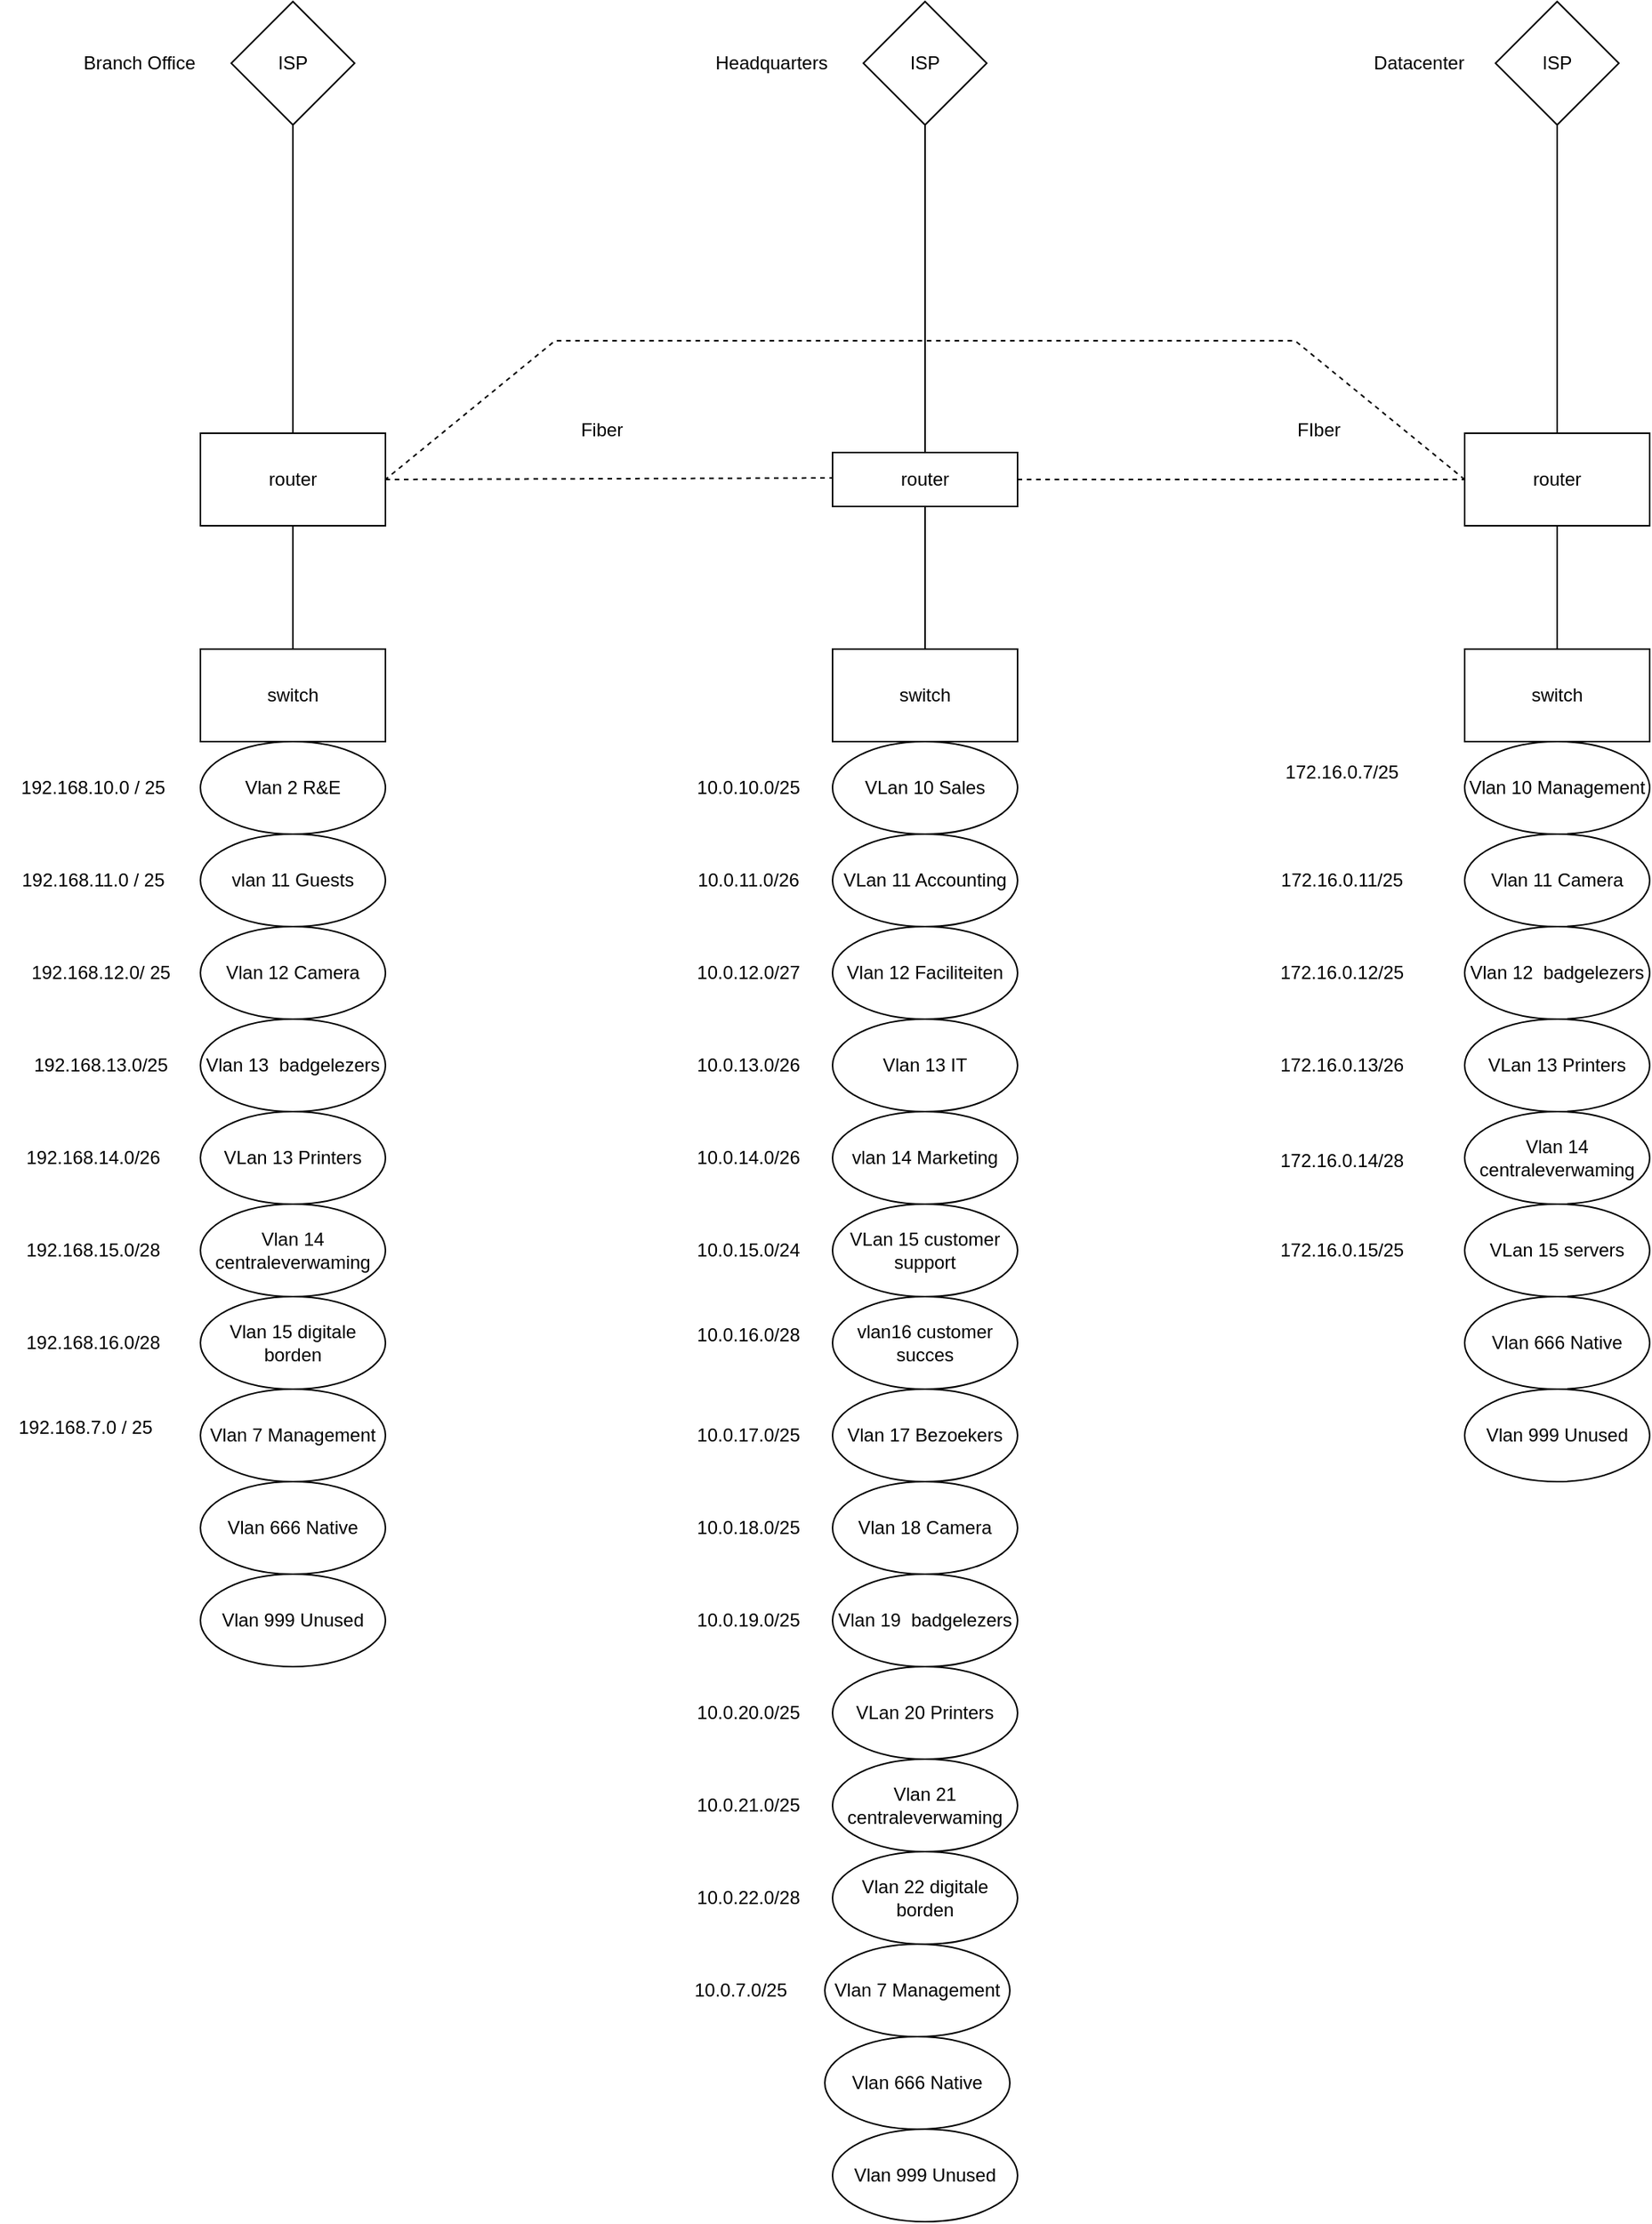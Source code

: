<mxfile version="20.3.6" type="github">
  <diagram id="ACtDSul0TYMXdz8cPgw9" name="Page-1">
    <mxGraphModel dx="1656" dy="872" grid="1" gridSize="10" guides="1" tooltips="1" connect="1" arrows="1" fold="1" page="1" pageScale="1" pageWidth="2336" pageHeight="1654" math="0" shadow="0">
      <root>
        <mxCell id="0" />
        <mxCell id="1" parent="0" />
        <mxCell id="I3mY_iz7zY3xU5YZPIfy-1" value="router" style="rounded=0;whiteSpace=wrap;html=1;" parent="1" vertex="1">
          <mxGeometry x="570" y="340" width="120" height="60" as="geometry" />
        </mxCell>
        <mxCell id="I3mY_iz7zY3xU5YZPIfy-2" value="router" style="rounded=0;whiteSpace=wrap;html=1;" parent="1" vertex="1">
          <mxGeometry x="980" y="352.5" width="120" height="35" as="geometry" />
        </mxCell>
        <mxCell id="I3mY_iz7zY3xU5YZPIfy-3" value="router" style="rounded=0;whiteSpace=wrap;html=1;" parent="1" vertex="1">
          <mxGeometry x="1390" y="340" width="120" height="60" as="geometry" />
        </mxCell>
        <mxCell id="I3mY_iz7zY3xU5YZPIfy-4" value="switch" style="rounded=0;whiteSpace=wrap;html=1;" parent="1" vertex="1">
          <mxGeometry x="570" y="480" width="120" height="60" as="geometry" />
        </mxCell>
        <mxCell id="I3mY_iz7zY3xU5YZPIfy-5" value="switch" style="rounded=0;whiteSpace=wrap;html=1;" parent="1" vertex="1">
          <mxGeometry x="980" y="480" width="120" height="60" as="geometry" />
        </mxCell>
        <mxCell id="I3mY_iz7zY3xU5YZPIfy-6" value="switch" style="rounded=0;whiteSpace=wrap;html=1;" parent="1" vertex="1">
          <mxGeometry x="1390" y="480" width="120" height="60" as="geometry" />
        </mxCell>
        <mxCell id="I3mY_iz7zY3xU5YZPIfy-7" value="Datacenter" style="text;html=1;align=center;verticalAlign=middle;resizable=0;points=[];autosize=1;strokeColor=none;fillColor=none;" parent="1" vertex="1">
          <mxGeometry x="1320" y="85" width="80" height="30" as="geometry" />
        </mxCell>
        <mxCell id="I3mY_iz7zY3xU5YZPIfy-8" value="Headquarters" style="text;html=1;align=center;verticalAlign=middle;resizable=0;points=[];autosize=1;strokeColor=none;fillColor=none;" parent="1" vertex="1">
          <mxGeometry x="890" y="85" width="100" height="30" as="geometry" />
        </mxCell>
        <mxCell id="I3mY_iz7zY3xU5YZPIfy-9" value="Branch Office" style="text;html=1;align=center;verticalAlign=middle;resizable=0;points=[];autosize=1;strokeColor=none;fillColor=none;" parent="1" vertex="1">
          <mxGeometry x="480" y="85" width="100" height="30" as="geometry" />
        </mxCell>
        <mxCell id="I3mY_iz7zY3xU5YZPIfy-11" value="VLan 10 Sales" style="ellipse;whiteSpace=wrap;html=1;" parent="1" vertex="1">
          <mxGeometry x="980" y="540" width="120" height="60" as="geometry" />
        </mxCell>
        <mxCell id="I3mY_iz7zY3xU5YZPIfy-12" value="VLan 11 Accounting" style="ellipse;whiteSpace=wrap;html=1;" parent="1" vertex="1">
          <mxGeometry x="980" y="600" width="120" height="60" as="geometry" />
        </mxCell>
        <mxCell id="I3mY_iz7zY3xU5YZPIfy-13" value="Vlan 12 Faciliteiten" style="ellipse;whiteSpace=wrap;html=1;" parent="1" vertex="1">
          <mxGeometry x="980" y="660" width="120" height="60" as="geometry" />
        </mxCell>
        <mxCell id="I3mY_iz7zY3xU5YZPIfy-14" value="Vlan 13 IT" style="ellipse;whiteSpace=wrap;html=1;" parent="1" vertex="1">
          <mxGeometry x="980" y="720" width="120" height="60" as="geometry" />
        </mxCell>
        <mxCell id="I3mY_iz7zY3xU5YZPIfy-15" value="vlan 14 Marketing" style="ellipse;whiteSpace=wrap;html=1;" parent="1" vertex="1">
          <mxGeometry x="980" y="780" width="120" height="60" as="geometry" />
        </mxCell>
        <mxCell id="I3mY_iz7zY3xU5YZPIfy-16" value="VLan 15 customer support" style="ellipse;whiteSpace=wrap;html=1;" parent="1" vertex="1">
          <mxGeometry x="980" y="840" width="120" height="60" as="geometry" />
        </mxCell>
        <mxCell id="I3mY_iz7zY3xU5YZPIfy-17" value="vlan16 customer succes" style="ellipse;whiteSpace=wrap;html=1;" parent="1" vertex="1">
          <mxGeometry x="980" y="900" width="120" height="60" as="geometry" />
        </mxCell>
        <mxCell id="I3mY_iz7zY3xU5YZPIfy-19" value="&lt;span style=&quot;&quot;&gt;Vlan 999 Unused&lt;/span&gt;" style="ellipse;whiteSpace=wrap;html=1;" parent="1" vertex="1">
          <mxGeometry x="980" y="1440" width="120" height="60" as="geometry" />
        </mxCell>
        <mxCell id="I3mY_iz7zY3xU5YZPIfy-21" value="Vlan 7 Management" style="ellipse;whiteSpace=wrap;html=1;" parent="1" vertex="1">
          <mxGeometry x="975" y="1320" width="120" height="60" as="geometry" />
        </mxCell>
        <mxCell id="I3mY_iz7zY3xU5YZPIfy-23" value="Vlan 17 Bezoekers" style="ellipse;whiteSpace=wrap;html=1;" parent="1" vertex="1">
          <mxGeometry x="980" y="960" width="120" height="60" as="geometry" />
        </mxCell>
        <mxCell id="I3mY_iz7zY3xU5YZPIfy-24" value="Vlan 19&amp;nbsp; badgelezers" style="ellipse;whiteSpace=wrap;html=1;" parent="1" vertex="1">
          <mxGeometry x="980" y="1080" width="120" height="60" as="geometry" />
        </mxCell>
        <mxCell id="I3mY_iz7zY3xU5YZPIfy-25" value="Vlan 18 Camera" style="ellipse;whiteSpace=wrap;html=1;" parent="1" vertex="1">
          <mxGeometry x="980" y="1020" width="120" height="60" as="geometry" />
        </mxCell>
        <mxCell id="I3mY_iz7zY3xU5YZPIfy-26" value="VLan 20 Printers" style="ellipse;whiteSpace=wrap;html=1;" parent="1" vertex="1">
          <mxGeometry x="980" y="1140" width="120" height="60" as="geometry" />
        </mxCell>
        <mxCell id="I3mY_iz7zY3xU5YZPIfy-27" value="Vlan 21 centraleverwaming" style="ellipse;whiteSpace=wrap;html=1;" parent="1" vertex="1">
          <mxGeometry x="980" y="1200" width="120" height="60" as="geometry" />
        </mxCell>
        <mxCell id="I3mY_iz7zY3xU5YZPIfy-28" value="Vlan 22 digitale borden" style="ellipse;whiteSpace=wrap;html=1;" parent="1" vertex="1">
          <mxGeometry x="980" y="1260" width="120" height="60" as="geometry" />
        </mxCell>
        <mxCell id="I3mY_iz7zY3xU5YZPIfy-31" value="ISP" style="rhombus;whiteSpace=wrap;html=1;" parent="1" vertex="1">
          <mxGeometry x="1000" y="60" width="80" height="80" as="geometry" />
        </mxCell>
        <mxCell id="I3mY_iz7zY3xU5YZPIfy-32" value="ISP" style="rhombus;whiteSpace=wrap;html=1;" parent="1" vertex="1">
          <mxGeometry x="1410" y="60" width="80" height="80" as="geometry" />
        </mxCell>
        <mxCell id="I3mY_iz7zY3xU5YZPIfy-33" value="ISP" style="rhombus;whiteSpace=wrap;html=1;" parent="1" vertex="1">
          <mxGeometry x="590" y="60" width="80" height="80" as="geometry" />
        </mxCell>
        <mxCell id="I3mY_iz7zY3xU5YZPIfy-34" value="" style="endArrow=none;html=1;rounded=0;entryX=0.5;entryY=1;entryDx=0;entryDy=0;exitX=0.5;exitY=0;exitDx=0;exitDy=0;" parent="1" source="I3mY_iz7zY3xU5YZPIfy-1" target="I3mY_iz7zY3xU5YZPIfy-33" edge="1">
          <mxGeometry width="50" height="50" relative="1" as="geometry">
            <mxPoint x="760" y="230" as="sourcePoint" />
            <mxPoint x="810" y="180" as="targetPoint" />
          </mxGeometry>
        </mxCell>
        <mxCell id="I3mY_iz7zY3xU5YZPIfy-38" value="" style="endArrow=none;html=1;rounded=0;entryX=0.5;entryY=1;entryDx=0;entryDy=0;exitX=0.5;exitY=0;exitDx=0;exitDy=0;" parent="1" source="I3mY_iz7zY3xU5YZPIfy-2" target="I3mY_iz7zY3xU5YZPIfy-31" edge="1">
          <mxGeometry width="50" height="50" relative="1" as="geometry">
            <mxPoint x="990" y="240" as="sourcePoint" />
            <mxPoint x="810" y="180" as="targetPoint" />
          </mxGeometry>
        </mxCell>
        <mxCell id="I3mY_iz7zY3xU5YZPIfy-39" value="" style="endArrow=none;html=1;rounded=0;exitX=0.5;exitY=0;exitDx=0;exitDy=0;entryX=0.5;entryY=1;entryDx=0;entryDy=0;" parent="1" source="I3mY_iz7zY3xU5YZPIfy-3" target="I3mY_iz7zY3xU5YZPIfy-32" edge="1">
          <mxGeometry width="50" height="50" relative="1" as="geometry">
            <mxPoint x="1465" y="400" as="sourcePoint" />
            <mxPoint x="1410" y="210" as="targetPoint" />
          </mxGeometry>
        </mxCell>
        <mxCell id="I3mY_iz7zY3xU5YZPIfy-41" value="" style="endArrow=none;html=1;rounded=0;exitX=0.5;exitY=0;exitDx=0;exitDy=0;entryX=0.5;entryY=1;entryDx=0;entryDy=0;" parent="1" source="I3mY_iz7zY3xU5YZPIfy-5" target="I3mY_iz7zY3xU5YZPIfy-2" edge="1">
          <mxGeometry width="50" height="50" relative="1" as="geometry">
            <mxPoint x="760" y="230" as="sourcePoint" />
            <mxPoint x="810" y="180" as="targetPoint" />
          </mxGeometry>
        </mxCell>
        <mxCell id="I3mY_iz7zY3xU5YZPIfy-45" value="Fiber" style="text;html=1;align=center;verticalAlign=middle;resizable=0;points=[];autosize=1;strokeColor=none;fillColor=none;" parent="1" vertex="1">
          <mxGeometry x="805" y="322.5" width="50" height="30" as="geometry" />
        </mxCell>
        <mxCell id="I3mY_iz7zY3xU5YZPIfy-46" value="FIber" style="text;html=1;align=center;verticalAlign=middle;resizable=0;points=[];autosize=1;strokeColor=none;fillColor=none;" parent="1" vertex="1">
          <mxGeometry x="1270" y="322.5" width="50" height="30" as="geometry" />
        </mxCell>
        <mxCell id="I3mY_iz7zY3xU5YZPIfy-47" value="" style="endArrow=none;html=1;rounded=0;entryX=0.5;entryY=1;entryDx=0;entryDy=0;exitX=0.5;exitY=0;exitDx=0;exitDy=0;" parent="1" source="I3mY_iz7zY3xU5YZPIfy-6" target="I3mY_iz7zY3xU5YZPIfy-3" edge="1">
          <mxGeometry width="50" height="50" relative="1" as="geometry">
            <mxPoint x="790" y="540" as="sourcePoint" />
            <mxPoint x="840" y="490" as="targetPoint" />
          </mxGeometry>
        </mxCell>
        <mxCell id="I3mY_iz7zY3xU5YZPIfy-48" value="" style="endArrow=none;html=1;rounded=0;entryX=0.5;entryY=1;entryDx=0;entryDy=0;exitX=0.5;exitY=0;exitDx=0;exitDy=0;" parent="1" source="I3mY_iz7zY3xU5YZPIfy-4" target="I3mY_iz7zY3xU5YZPIfy-1" edge="1">
          <mxGeometry width="50" height="50" relative="1" as="geometry">
            <mxPoint x="820" y="750" as="sourcePoint" />
            <mxPoint x="870" y="700" as="targetPoint" />
          </mxGeometry>
        </mxCell>
        <mxCell id="I3mY_iz7zY3xU5YZPIfy-49" value="Vlan 2 R&amp;amp;E" style="ellipse;whiteSpace=wrap;html=1;" parent="1" vertex="1">
          <mxGeometry x="570" y="540" width="120" height="60" as="geometry" />
        </mxCell>
        <mxCell id="I3mY_iz7zY3xU5YZPIfy-50" value="vlan 11 Guests" style="ellipse;whiteSpace=wrap;html=1;" parent="1" vertex="1">
          <mxGeometry x="570" y="600" width="120" height="60" as="geometry" />
        </mxCell>
        <mxCell id="I3mY_iz7zY3xU5YZPIfy-55" value="&lt;span style=&quot;&quot;&gt;Vlan 999 Unused&lt;/span&gt;" style="ellipse;whiteSpace=wrap;html=1;" parent="1" vertex="1">
          <mxGeometry x="570" y="1080" width="120" height="60" as="geometry" />
        </mxCell>
        <mxCell id="I3mY_iz7zY3xU5YZPIfy-56" value="&lt;span style=&quot;&quot;&gt;Vlan 7 Management&lt;/span&gt;" style="ellipse;whiteSpace=wrap;html=1;" parent="1" vertex="1">
          <mxGeometry x="570" y="960" width="120" height="60" as="geometry" />
        </mxCell>
        <mxCell id="I3mY_iz7zY3xU5YZPIfy-58" value="Vlan 13&amp;nbsp; badgelezers" style="ellipse;whiteSpace=wrap;html=1;" parent="1" vertex="1">
          <mxGeometry x="570" y="720" width="120" height="60" as="geometry" />
        </mxCell>
        <mxCell id="I3mY_iz7zY3xU5YZPIfy-59" value="Vlan 12 Camera" style="ellipse;whiteSpace=wrap;html=1;" parent="1" vertex="1">
          <mxGeometry x="570" y="660" width="120" height="60" as="geometry" />
        </mxCell>
        <mxCell id="I3mY_iz7zY3xU5YZPIfy-60" value="VLan 13 Printers" style="ellipse;whiteSpace=wrap;html=1;" parent="1" vertex="1">
          <mxGeometry x="570" y="780" width="120" height="60" as="geometry" />
        </mxCell>
        <mxCell id="I3mY_iz7zY3xU5YZPIfy-61" value="Vlan 14 centraleverwaming" style="ellipse;whiteSpace=wrap;html=1;" parent="1" vertex="1">
          <mxGeometry x="570" y="840" width="120" height="60" as="geometry" />
        </mxCell>
        <mxCell id="I3mY_iz7zY3xU5YZPIfy-62" value="Vlan 15 digitale borden" style="ellipse;whiteSpace=wrap;html=1;" parent="1" vertex="1">
          <mxGeometry x="570" y="900" width="120" height="60" as="geometry" />
        </mxCell>
        <mxCell id="I3mY_iz7zY3xU5YZPIfy-63" value="Vlan 666 Native" style="ellipse;whiteSpace=wrap;html=1;" parent="1" vertex="1">
          <mxGeometry x="570" y="1020" width="120" height="60" as="geometry" />
        </mxCell>
        <mxCell id="I3mY_iz7zY3xU5YZPIfy-64" value="Vlan 666 Native" style="ellipse;whiteSpace=wrap;html=1;" parent="1" vertex="1">
          <mxGeometry x="975" y="1380" width="120" height="60" as="geometry" />
        </mxCell>
        <mxCell id="I3mY_iz7zY3xU5YZPIfy-65" value="&lt;span style=&quot;&quot;&gt;Vlan 10 Management&lt;/span&gt;" style="ellipse;whiteSpace=wrap;html=1;" parent="1" vertex="1">
          <mxGeometry x="1390" y="540" width="120" height="60" as="geometry" />
        </mxCell>
        <mxCell id="I3mY_iz7zY3xU5YZPIfy-66" value="&lt;span style=&quot;&quot;&gt;Vlan 999 Unused&lt;/span&gt;" style="ellipse;whiteSpace=wrap;html=1;" parent="1" vertex="1">
          <mxGeometry x="1390" y="960" width="120" height="60" as="geometry" />
        </mxCell>
        <mxCell id="I3mY_iz7zY3xU5YZPIfy-68" value="Vlan 12&amp;nbsp; badgelezers" style="ellipse;whiteSpace=wrap;html=1;" parent="1" vertex="1">
          <mxGeometry x="1390" y="660" width="120" height="60" as="geometry" />
        </mxCell>
        <mxCell id="I3mY_iz7zY3xU5YZPIfy-69" value="Vlan 11 Camera" style="ellipse;whiteSpace=wrap;html=1;" parent="1" vertex="1">
          <mxGeometry x="1390" y="600" width="120" height="60" as="geometry" />
        </mxCell>
        <mxCell id="I3mY_iz7zY3xU5YZPIfy-70" value="VLan 13 Printers" style="ellipse;whiteSpace=wrap;html=1;" parent="1" vertex="1">
          <mxGeometry x="1390" y="720" width="120" height="60" as="geometry" />
        </mxCell>
        <mxCell id="I3mY_iz7zY3xU5YZPIfy-71" value="Vlan 14 centraleverwaming" style="ellipse;whiteSpace=wrap;html=1;" parent="1" vertex="1">
          <mxGeometry x="1390" y="780" width="120" height="60" as="geometry" />
        </mxCell>
        <mxCell id="I3mY_iz7zY3xU5YZPIfy-73" value="VLan 15 servers" style="ellipse;whiteSpace=wrap;html=1;" parent="1" vertex="1">
          <mxGeometry x="1390" y="840" width="120" height="60" as="geometry" />
        </mxCell>
        <mxCell id="I3mY_iz7zY3xU5YZPIfy-75" value="10.0.10.0/25" style="text;html=1;align=center;verticalAlign=middle;resizable=0;points=[];autosize=1;strokeColor=none;fillColor=none;" parent="1" vertex="1">
          <mxGeometry x="880" y="555" width="90" height="30" as="geometry" />
        </mxCell>
        <mxCell id="I3mY_iz7zY3xU5YZPIfy-76" value="10.0.11.0/26" style="text;html=1;align=center;verticalAlign=middle;resizable=0;points=[];autosize=1;strokeColor=none;fillColor=none;" parent="1" vertex="1">
          <mxGeometry x="880" y="615" width="90" height="30" as="geometry" />
        </mxCell>
        <mxCell id="I3mY_iz7zY3xU5YZPIfy-77" value="10.0.12.0/27" style="text;html=1;align=center;verticalAlign=middle;resizable=0;points=[];autosize=1;strokeColor=none;fillColor=none;" parent="1" vertex="1">
          <mxGeometry x="880" y="675" width="90" height="30" as="geometry" />
        </mxCell>
        <mxCell id="I3mY_iz7zY3xU5YZPIfy-78" value="10.0.13.0/26" style="text;html=1;align=center;verticalAlign=middle;resizable=0;points=[];autosize=1;strokeColor=none;fillColor=none;" parent="1" vertex="1">
          <mxGeometry x="880" y="735" width="90" height="30" as="geometry" />
        </mxCell>
        <mxCell id="I3mY_iz7zY3xU5YZPIfy-79" value="10.0.14.0/26" style="text;html=1;align=center;verticalAlign=middle;resizable=0;points=[];autosize=1;strokeColor=none;fillColor=none;" parent="1" vertex="1">
          <mxGeometry x="880" y="795" width="90" height="30" as="geometry" />
        </mxCell>
        <mxCell id="I3mY_iz7zY3xU5YZPIfy-80" value="10.0.15.0/24" style="text;html=1;align=center;verticalAlign=middle;resizable=0;points=[];autosize=1;strokeColor=none;fillColor=none;" parent="1" vertex="1">
          <mxGeometry x="880" y="855" width="90" height="30" as="geometry" />
        </mxCell>
        <mxCell id="I3mY_iz7zY3xU5YZPIfy-81" value="10.0.16.0/28" style="text;html=1;align=center;verticalAlign=middle;resizable=0;points=[];autosize=1;strokeColor=none;fillColor=none;" parent="1" vertex="1">
          <mxGeometry x="880" y="910" width="90" height="30" as="geometry" />
        </mxCell>
        <mxCell id="I3mY_iz7zY3xU5YZPIfy-82" value="10.0.17.0/25" style="text;html=1;align=center;verticalAlign=middle;resizable=0;points=[];autosize=1;strokeColor=none;fillColor=none;" parent="1" vertex="1">
          <mxGeometry x="880" y="975" width="90" height="30" as="geometry" />
        </mxCell>
        <mxCell id="I3mY_iz7zY3xU5YZPIfy-83" value="10.0.18.0/25" style="text;html=1;align=center;verticalAlign=middle;resizable=0;points=[];autosize=1;strokeColor=none;fillColor=none;" parent="1" vertex="1">
          <mxGeometry x="880" y="1035" width="90" height="30" as="geometry" />
        </mxCell>
        <mxCell id="I3mY_iz7zY3xU5YZPIfy-84" value="10.0.19.0/25" style="text;html=1;align=center;verticalAlign=middle;resizable=0;points=[];autosize=1;strokeColor=none;fillColor=none;" parent="1" vertex="1">
          <mxGeometry x="880" y="1095" width="90" height="30" as="geometry" />
        </mxCell>
        <mxCell id="I3mY_iz7zY3xU5YZPIfy-85" value="10.0.20.0/25" style="text;html=1;align=center;verticalAlign=middle;resizable=0;points=[];autosize=1;strokeColor=none;fillColor=none;" parent="1" vertex="1">
          <mxGeometry x="880" y="1155" width="90" height="30" as="geometry" />
        </mxCell>
        <mxCell id="I3mY_iz7zY3xU5YZPIfy-86" value="10.0.21.0/25" style="text;html=1;align=center;verticalAlign=middle;resizable=0;points=[];autosize=1;strokeColor=none;fillColor=none;" parent="1" vertex="1">
          <mxGeometry x="880" y="1215" width="90" height="30" as="geometry" />
        </mxCell>
        <mxCell id="I3mY_iz7zY3xU5YZPIfy-87" value="10.0.22.0/28&lt;span style=&quot;color: rgba(0, 0, 0, 0); font-family: monospace; font-size: 0px; text-align: start;&quot;&gt;%3CmxGraphModel%3E%3Croot%3E%3CmxCell%20id%3D%220%22%2F%3E%3CmxCell%20id%3D%221%22%20parent%3D%220%22%2F%3E%3CmxCell%20id%3D%222%22%20value%3D%2210.0.21.0%2F25%22%20style%3D%22text%3Bhtml%3D1%3Balign%3Dcenter%3BverticalAlign%3Dmiddle%3Bresizable%3D0%3Bpoints%3D%5B%5D%3Bautosize%3D1%3BstrokeColor%3Dnone%3BfillColor%3Dnone%3B%22%20vertex%3D%221%22%20parent%3D%221%22%3E%3CmxGeometry%20x%3D%22880%22%20y%3D%221215%22%20width%3D%2290%22%20height%3D%2230%22%20as%3D%22geometry%22%2F%3E%3C%2FmxCell%3E%3C%2Froot%3E%3C%2FmxGraphModel%3E&lt;/span&gt;" style="text;html=1;align=center;verticalAlign=middle;resizable=0;points=[];autosize=1;strokeColor=none;fillColor=none;" parent="1" vertex="1">
          <mxGeometry x="880" y="1275" width="90" height="30" as="geometry" />
        </mxCell>
        <mxCell id="I3mY_iz7zY3xU5YZPIfy-89" value="10.0.7.0/25" style="text;html=1;align=center;verticalAlign=middle;resizable=0;points=[];autosize=1;strokeColor=none;fillColor=none;" parent="1" vertex="1">
          <mxGeometry x="880" y="1335" width="80" height="30" as="geometry" />
        </mxCell>
        <mxCell id="I3mY_iz7zY3xU5YZPIfy-91" value="192.168.10.0 / 25" style="text;html=1;align=center;verticalAlign=middle;resizable=0;points=[];autosize=1;strokeColor=none;fillColor=none;" parent="1" vertex="1">
          <mxGeometry x="440" y="555" width="120" height="30" as="geometry" />
        </mxCell>
        <mxCell id="I3mY_iz7zY3xU5YZPIfy-92" value="192.168.11.0 / 25" style="text;html=1;align=center;verticalAlign=middle;resizable=0;points=[];autosize=1;strokeColor=none;fillColor=none;" parent="1" vertex="1">
          <mxGeometry x="440" y="615" width="120" height="30" as="geometry" />
        </mxCell>
        <mxCell id="I3mY_iz7zY3xU5YZPIfy-93" value="192.168.7.0 / 25" style="text;html=1;align=center;verticalAlign=middle;resizable=0;points=[];autosize=1;strokeColor=none;fillColor=none;" parent="1" vertex="1">
          <mxGeometry x="440" y="970" width="110" height="30" as="geometry" />
        </mxCell>
        <mxCell id="I3mY_iz7zY3xU5YZPIfy-94" value="192.168.12.0/ 25" style="text;html=1;align=center;verticalAlign=middle;resizable=0;points=[];autosize=1;strokeColor=none;fillColor=none;" parent="1" vertex="1">
          <mxGeometry x="450" y="675" width="110" height="30" as="geometry" />
        </mxCell>
        <mxCell id="I3mY_iz7zY3xU5YZPIfy-95" value="192.168.13.0/25" style="text;html=1;align=center;verticalAlign=middle;resizable=0;points=[];autosize=1;strokeColor=none;fillColor=none;" parent="1" vertex="1">
          <mxGeometry x="450" y="735" width="110" height="30" as="geometry" />
        </mxCell>
        <mxCell id="I3mY_iz7zY3xU5YZPIfy-96" value="192.168.14.0/26" style="text;html=1;align=center;verticalAlign=middle;resizable=0;points=[];autosize=1;strokeColor=none;fillColor=none;" parent="1" vertex="1">
          <mxGeometry x="445" y="795" width="110" height="30" as="geometry" />
        </mxCell>
        <mxCell id="I3mY_iz7zY3xU5YZPIfy-97" value="192.168.15.0/28" style="text;html=1;align=center;verticalAlign=middle;resizable=0;points=[];autosize=1;strokeColor=none;fillColor=none;" parent="1" vertex="1">
          <mxGeometry x="445" y="855" width="110" height="30" as="geometry" />
        </mxCell>
        <mxCell id="I3mY_iz7zY3xU5YZPIfy-98" value="192.168.16.0/28" style="text;html=1;align=center;verticalAlign=middle;resizable=0;points=[];autosize=1;strokeColor=none;fillColor=none;" parent="1" vertex="1">
          <mxGeometry x="445" y="915" width="110" height="30" as="geometry" />
        </mxCell>
        <mxCell id="I3mY_iz7zY3xU5YZPIfy-101" value="172.16.0.7/25" style="text;html=1;align=center;verticalAlign=middle;resizable=0;points=[];autosize=1;strokeColor=none;fillColor=none;" parent="1" vertex="1">
          <mxGeometry x="1260" y="545" width="100" height="30" as="geometry" />
        </mxCell>
        <mxCell id="I3mY_iz7zY3xU5YZPIfy-102" value="" style="endArrow=none;dashed=1;html=1;rounded=0;fontColor=#FF3333;entryX=0;entryY=0.5;entryDx=0;entryDy=0;exitX=1;exitY=0.5;exitDx=0;exitDy=0;" parent="1" source="I3mY_iz7zY3xU5YZPIfy-2" target="I3mY_iz7zY3xU5YZPIfy-3" edge="1">
          <mxGeometry width="50" height="50" relative="1" as="geometry">
            <mxPoint x="980" y="360" as="sourcePoint" />
            <mxPoint x="1030" y="310" as="targetPoint" />
          </mxGeometry>
        </mxCell>
        <mxCell id="I3mY_iz7zY3xU5YZPIfy-103" value="" style="endArrow=none;dashed=1;html=1;rounded=0;fontColor=#FF3333;exitX=1;exitY=0.5;exitDx=0;exitDy=0;" parent="1" source="I3mY_iz7zY3xU5YZPIfy-1" edge="1">
          <mxGeometry width="50" height="50" relative="1" as="geometry">
            <mxPoint x="710" y="369.38" as="sourcePoint" />
            <mxPoint x="980" y="369" as="targetPoint" />
          </mxGeometry>
        </mxCell>
        <mxCell id="I3mY_iz7zY3xU5YZPIfy-104" value="" style="endArrow=none;dashed=1;html=1;rounded=0;fontColor=#FF3333;exitX=0;exitY=0.5;exitDx=0;exitDy=0;entryX=1;entryY=0.5;entryDx=0;entryDy=0;" parent="1" source="I3mY_iz7zY3xU5YZPIfy-3" target="I3mY_iz7zY3xU5YZPIfy-1" edge="1">
          <mxGeometry width="50" height="50" relative="1" as="geometry">
            <mxPoint x="1110" y="380" as="sourcePoint" />
            <mxPoint x="680" y="280" as="targetPoint" />
            <Array as="points">
              <mxPoint x="1280" y="280" />
              <mxPoint x="800" y="280" />
            </Array>
          </mxGeometry>
        </mxCell>
        <mxCell id="oG-LOXhhDPoAd439Rt00-1" value="172.16.0.11/25" style="text;html=1;align=center;verticalAlign=middle;resizable=0;points=[];autosize=1;strokeColor=none;fillColor=none;" vertex="1" parent="1">
          <mxGeometry x="1260" y="615" width="100" height="30" as="geometry" />
        </mxCell>
        <mxCell id="oG-LOXhhDPoAd439Rt00-2" value="172.16.0.12/25" style="text;html=1;align=center;verticalAlign=middle;resizable=0;points=[];autosize=1;strokeColor=none;fillColor=none;" vertex="1" parent="1">
          <mxGeometry x="1260" y="675" width="100" height="30" as="geometry" />
        </mxCell>
        <mxCell id="oG-LOXhhDPoAd439Rt00-3" value="172.16.0.13/26" style="text;html=1;align=center;verticalAlign=middle;resizable=0;points=[];autosize=1;strokeColor=none;fillColor=none;" vertex="1" parent="1">
          <mxGeometry x="1260" y="735" width="100" height="30" as="geometry" />
        </mxCell>
        <mxCell id="oG-LOXhhDPoAd439Rt00-4" value="172.16.0.14/28" style="text;html=1;align=center;verticalAlign=middle;resizable=0;points=[];autosize=1;strokeColor=none;fillColor=none;" vertex="1" parent="1">
          <mxGeometry x="1260" y="797" width="100" height="30" as="geometry" />
        </mxCell>
        <mxCell id="oG-LOXhhDPoAd439Rt00-5" value="172.16.0.15/25" style="text;html=1;align=center;verticalAlign=middle;resizable=0;points=[];autosize=1;strokeColor=none;fillColor=none;" vertex="1" parent="1">
          <mxGeometry x="1260" y="855" width="100" height="30" as="geometry" />
        </mxCell>
        <mxCell id="oG-LOXhhDPoAd439Rt00-6" value="&lt;span style=&quot;&quot;&gt;Vlan 666 Native&lt;/span&gt;" style="ellipse;whiteSpace=wrap;html=1;" vertex="1" parent="1">
          <mxGeometry x="1390" y="900" width="120" height="60" as="geometry" />
        </mxCell>
      </root>
    </mxGraphModel>
  </diagram>
</mxfile>
